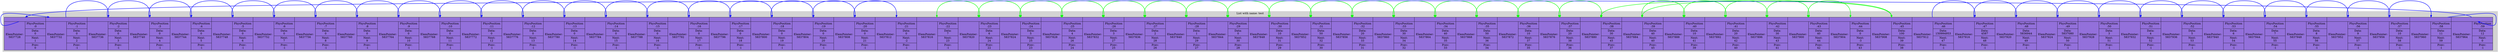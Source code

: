 digraph G{
subgraph clusterlist {
style=filled;
color=lightgrey;
rankdir=LR;
Model [shape=record,style="filled",fillcolor="mediumpurple",label="{{<0>} | {ElemPointer:\n5837728 | {PhysPosition\n:0 | Data:\n0 | Next:\n1 | Prev:\n0}}}| {{<1>} | {ElemPointer:\n5837732 | {PhysPosition\n:1 | Data:\n0 | Next:\n2 | Prev:\n-1}}}| {{<2>} | {ElemPointer:\n5837736 | {PhysPosition\n:2 | Data:\n0 | Next:\n3 | Prev:\n-1}}}| {{<3>} | {ElemPointer:\n5837740 | {PhysPosition\n:3 | Data:\n0 | Next:\n4 | Prev:\n-1}}}| {{<4>} | {ElemPointer:\n5837744 | {PhysPosition\n:4 | Data:\n0 | Next:\n5 | Prev:\n-1}}}| {{<5>} | {ElemPointer:\n5837748 | {PhysPosition\n:5 | Data:\n0 | Next:\n6 | Prev:\n-1}}}| {{<6>} | {ElemPointer:\n5837752 | {PhysPosition\n:6 | Data:\n0 | Next:\n7 | Prev:\n-1}}}| {{<7>} | {ElemPointer:\n5837756 | {PhysPosition\n:7 | Data:\n0 | Next:\n8 | Prev:\n-1}}}| {{<8>} | {ElemPointer:\n5837760 | {PhysPosition\n:8 | Data:\n0 | Next:\n9 | Prev:\n-1}}}| {{<9>} | {ElemPointer:\n5837764 | {PhysPosition\n:9 | Data:\n0 | Next:\n10 | Prev:\n-1}}}| {{<10>} | {ElemPointer:\n5837768 | {PhysPosition\n:10 | Data:\n0 | Next:\n11 | Prev:\n-1}}}| {{<11>} | {ElemPointer:\n5837772 | {PhysPosition\n:11 | Data:\n0 | Next:\n12 | Prev:\n-1}}}| {{<12>} | {ElemPointer:\n5837776 | {PhysPosition\n:12 | Data:\n0 | Next:\n13 | Prev:\n-1}}}| {{<13>} | {ElemPointer:\n5837780 | {PhysPosition\n:13 | Data:\n0 | Next:\n14 | Prev:\n-1}}}| {{<14>} | {ElemPointer:\n5837784 | {PhysPosition\n:14 | Data:\n0 | Next:\n15 | Prev:\n-1}}}| {{<15>} | {ElemPointer:\n5837788 | {PhysPosition\n:15 | Data:\n0 | Next:\n16 | Prev:\n-1}}}| {{<16>} | {ElemPointer:\n5837792 | {PhysPosition\n:16 | Data:\n0 | Next:\n17 | Prev:\n-1}}}| {{<17>} | {ElemPointer:\n5837796 | {PhysPosition\n:17 | Data:\n0 | Next:\n18 | Prev:\n-1}}}| {{<18>} | {ElemPointer:\n5837800 | {PhysPosition\n:18 | Data:\n0 | Next:\n19 | Prev:\n-1}}}| {{<19>} | {ElemPointer:\n5837804 | {PhysPosition\n:19 | Data:\n0 | Next:\n20 | Prev:\n-1}}}| {{<20>} | {ElemPointer:\n5837808 | {PhysPosition\n:20 | Data:\n0 | Next:\n21 | Prev:\n-1}}}| {{<21>} | {ElemPointer:\n5837812 | {PhysPosition\n:21 | Data:\n0 | Next:\n-2 | Prev:\n-1}}}| {{<22>} | {ElemPointer:\n5837816 | {PhysPosition\n:22 | Data:\n7 | Next:\n23 | Prev:\n-1}}}| {{<23>} | {ElemPointer:\n5837820 | {PhysPosition\n:23 | Data:\n6 | Next:\n24 | Prev:\n22}}}| {{<24>} | {ElemPointer:\n5837824 | {PhysPosition\n:24 | Data:\n5 | Next:\n25 | Prev:\n23}}}| {{<25>} | {ElemPointer:\n5837828 | {PhysPosition\n:25 | Data:\n4 | Next:\n26 | Prev:\n24}}}| {{<26>} | {ElemPointer:\n5837832 | {PhysPosition\n:26 | Data:\n3 | Next:\n27 | Prev:\n25}}}| {{<27>} | {ElemPointer:\n5837836 | {PhysPosition\n:27 | Data:\n2 | Next:\n28 | Prev:\n26}}}| {{<28>} | {ElemPointer:\n5837840 | {PhysPosition\n:28 | Data:\n1 | Next:\n29 | Prev:\n27}}}| {{<29>} | {ElemPointer:\n5837844 | {PhysPosition\n:29 | Data:\n0 | Next:\n30 | Prev:\n28}}}| {{<30>} | {ElemPointer:\n5837848 | {PhysPosition\n:30 | Data:\n10 | Next:\n31 | Prev:\n29}}}| {{<31>} | {ElemPointer:\n5837852 | {PhysPosition\n:31 | Data:\n50 | Next:\n32 | Prev:\n30}}}| {{<32>} | {ElemPointer:\n5837856 | {PhysPosition\n:32 | Data:\n20 | Next:\n33 | Prev:\n31}}}| {{<33>} | {ElemPointer:\n5837860 | {PhysPosition\n:33 | Data:\n30 | Next:\n34 | Prev:\n32}}}| {{<34>} | {ElemPointer:\n5837864 | {PhysPosition\n:34 | Data:\n40 | Next:\n35 | Prev:\n33}}}| {{<35>} | {ElemPointer:\n5837868 | {PhysPosition\n:35 | Data:\n50 | Next:\n36 | Prev:\n34}}}| {{<36>} | {ElemPointer:\n5837872 | {PhysPosition\n:36 | Data:\n10 | Next:\n37 | Prev:\n35}}}| {{<37>} | {ElemPointer:\n5837876 | {PhysPosition\n:37 | Data:\n20 | Next:\n38 | Prev:\n36}}}| {{<38>} | {ElemPointer:\n5837880 | {PhysPosition\n:38 | Data:\n30 | Next:\n45 | Prev:\n37}}}| {{<39>} | {ElemPointer:\n5837884 | {PhysPosition\n:39 | Data:\n40 | Next:\n40 | Prev:\n45}}}| {{<40>} | {ElemPointer:\n5837888 | {PhysPosition\n:40 | Data:\n10 | Next:\n41 | Prev:\n39}}}| {{<41>} | {ElemPointer:\n5837892 | {PhysPosition\n:41 | Data:\n20 | Next:\n42 | Prev:\n40}}}| {{<42>} | {ElemPointer:\n5837896 | {PhysPosition\n:42 | Data:\n30 | Next:\n43 | Prev:\n41}}}| {{<43>} | {ElemPointer:\n5837900 | {PhysPosition\n:43 | Data:\n40 | Next:\n44 | Prev:\n42}}}| {{<44>} | {ElemPointer:\n5837904 | {PhysPosition\n:44 | Data:\n0 | Next:\n-3 | Prev:\n43}}}| {{<45>} | {ElemPointer:\n5837908 | {PhysPosition\n:45 | Data:\n100 | Next:\n39 | Prev:\n38}}}| {{<46>} | {ElemPointer:\n5837912 | {PhysPosition\n:46 | Data:\n150994953 | Next:\n47 | Prev:\n-1}}}| {{<47>} | {ElemPointer:\n5837916 | {PhysPosition\n:47 | Data:\n4587 | Next:\n48 | Prev:\n-1}}}| {{<48>} | {ElemPointer:\n5837920 | {PhysPosition\n:48 | Data:\n5836944 | Next:\n49 | Prev:\n-1}}}| {{<49>} | {ElemPointer:\n5837924 | {PhysPosition\n:49 | Data:\n5837080 | Next:\n50 | Prev:\n-1}}}| {{<50>} | {ElemPointer:\n5837928 | {PhysPosition\n:50 | Data:\n3 | Next:\n51 | Prev:\n-1}}}| {{<51>} | {ElemPointer:\n5837932 | {PhysPosition\n:51 | Data:\n4 | Next:\n52 | Prev:\n-1}}}| {{<52>} | {ElemPointer:\n5837936 | {PhysPosition\n:52 | Data:\n5 | Next:\n53 | Prev:\n-1}}}| {{<53>} | {ElemPointer:\n5837940 | {PhysPosition\n:53 | Data:\n6 | Next:\n54 | Prev:\n-1}}}| {{<54>} | {ElemPointer:\n5837944 | {PhysPosition\n:54 | Data:\n7 | Next:\n55 | Prev:\n-1}}}| {{<55>} | {ElemPointer:\n5837948 | {PhysPosition\n:55 | Data:\n8 | Next:\n56 | Prev:\n-1}}}| {{<56>} | {ElemPointer:\n5837952 | {PhysPosition\n:56 | Data:\n9 | Next:\n57 | Prev:\n-1}}}| {{<57>} | {ElemPointer:\n5837956 | {PhysPosition\n:57 | Data:\n10 | Next:\n58 | Prev:\n-1}}}| {{<58>} | {ElemPointer:\n5837960 | {PhysPosition\n:58 | Data:\n11 | Next:\n59 | Prev:\n-1}}}| {{<59>} | {ElemPointer:\n5837964 | {PhysPosition\n:59 | Data:\n12 | Next:\n0 | Prev:\n-1}}}"];
Model:<22>->Model:<23>[color="green";style="bold";dir="both"];
Model:<23>->Model:<24>[color="green";style="bold";dir="both"];
Model:<24>->Model:<25>[color="green";style="bold";dir="both"];
Model:<25>->Model:<26>[color="green";style="bold";dir="both"];
Model:<26>->Model:<27>[color="green";style="bold";dir="both"];
Model:<27>->Model:<28>[color="green";style="bold";dir="both"];
Model:<28>->Model:<29>[color="green";style="bold";dir="both"];
Model:<29>->Model:<30>[color="green";style="bold";dir="both"];
Model:<30>->Model:<31>[color="green";style="bold";dir="both"];
Model:<31>->Model:<32>[color="green";style="bold";dir="both"];
Model:<32>->Model:<33>[color="green";style="bold";dir="both"];
Model:<33>->Model:<34>[color="green";style="bold";dir="both"];
Model:<34>->Model:<35>[color="green";style="bold";dir="both"];
Model:<35>->Model:<36>[color="green";style="bold";dir="both"];
Model:<36>->Model:<37>[color="green";style="bold";dir="both"];
Model:<37>->Model:<38>[color="green";style="bold";dir="both"];
Model:<38>->Model:<45>[color="green";style="bold";dir="both"];
Model:<45>->Model:<39>[color="green";style="bold";dir="both"];
Model:<39>->Model:<40>[color="green";style="bold";dir="both"];
Model:<40>->Model:<41>[color="green";style="bold";dir="both"];
Model:<41>->Model:<42>[color="green";style="bold";dir="both"];
Model:<42>->Model:<43>[color="green";style="bold";dir="both"];
Model:<43>->Model:<44>[color="green";style="bold";dir="both"];
Model:<46>->Model:<47>[color="blue";style="bold"];
Model:<47>->Model:<48>[color="blue";style="bold"];
Model:<48>->Model:<49>[color="blue";style="bold"];
Model:<49>->Model:<50>[color="blue";style="bold"];
Model:<50>->Model:<51>[color="blue";style="bold"];
Model:<51>->Model:<52>[color="blue";style="bold"];
Model:<52>->Model:<53>[color="blue";style="bold"];
Model:<53>->Model:<54>[color="blue";style="bold"];
Model:<54>->Model:<55>[color="blue";style="bold"];
Model:<55>->Model:<56>[color="blue";style="bold"];
Model:<56>->Model:<57>[color="blue";style="bold"];
Model:<57>->Model:<58>[color="blue";style="bold"];
Model:<58>->Model:<59>[color="blue";style="bold"];
Model:<59>->Model:<0>[color="blue";style="bold"];
Model:<0>->Model:<1>[color="blue";style="bold"];
Model:<1>->Model:<2>[color="blue";style="bold"];
Model:<2>->Model:<3>[color="blue";style="bold"];
Model:<3>->Model:<4>[color="blue";style="bold"];
Model:<4>->Model:<5>[color="blue";style="bold"];
Model:<5>->Model:<6>[color="blue";style="bold"];
Model:<6>->Model:<7>[color="blue";style="bold"];
Model:<7>->Model:<8>[color="blue";style="bold"];
Model:<8>->Model:<9>[color="blue";style="bold"];
Model:<9>->Model:<10>[color="blue";style="bold"];
Model:<10>->Model:<11>[color="blue";style="bold"];
Model:<11>->Model:<12>[color="blue";style="bold"];
Model:<12>->Model:<13>[color="blue";style="bold"];
Model:<13>->Model:<14>[color="blue";style="bold"];
Model:<14>->Model:<15>[color="blue";style="bold"];
Model:<15>->Model:<16>[color="blue";style="bold"];
Model:<16>->Model:<17>[color="blue";style="bold"];
Model:<17>->Model:<18>[color="blue";style="bold"];
Model:<18>->Model:<19>[color="blue";style="bold"];
Model:<19>->Model:<20>[color="blue";style="bold"];
Model:<20>->Model:<21>[color="blue";style="bold"];
label = "List with name: test"}
}
